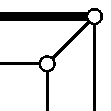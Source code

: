 %prologues:=1;
r:=6pt;
pickup pencircle scaled r;
draw (0,0);
pickup pencircle scaled (r-.6mm);
undraw (0,0);
picture v;
v:=currentpicture;

u:=6mm;


beginfig(1)
z0=(-2u,2u);
z1=(2u,2u);
z2=(2u,-2u);
z3=(-2u,-2u);
z4=(-u,u);
z5=(u,u);
z6=(u,-u);
z7=(-u,-u);

pickup pencircle scaled .3mm;
draw z4--z0--z3--z7--z6--z5--z1--z2--z3;
draw z4--z5;
draw z0--z1 withpen pencircle scaled 3bp;
draw z4--z7 withpen pencircle scaled 3bp;
draw z6--z2 withpen pencircle scaled 3bp;
for i:=0 upto 7: draw v shifted z[i]; endfor;
endfig;

beginfig(2)
z0=(-2u,2u);
z1=(2u,2u);
z2=(2u,-2u);
z3=(-2u,-2u);
z4=(-u,u);
z5=(u,u);
z6=(u,-u);
z7=(-u,-u);

pickup pencircle scaled .3mm;
draw z0--z1--z2--z3--z0;
draw z4--z5--z6--z7--z4;
draw z0--z4 withpen pencircle scaled 3bp;
draw z1--z5 withpen pencircle scaled 3bp;
draw z6--z2 withpen pencircle scaled 3bp;
draw z7--z3 withpen pencircle scaled 3bp;
for i:=0 upto 7: draw v shifted z[i]; endfor;
endfig;
end.



